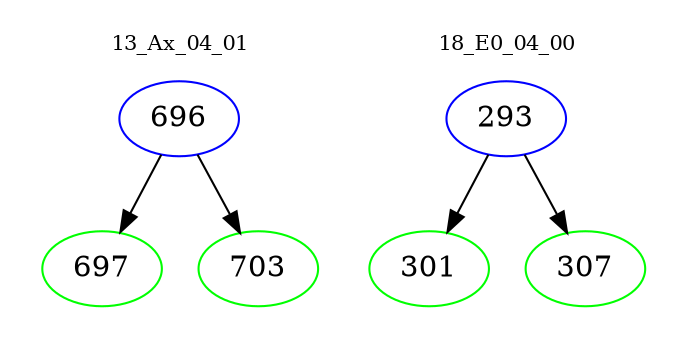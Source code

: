 digraph{
subgraph cluster_0 {
color = white
label = "13_Ax_04_01";
fontsize=10;
T0_696 [label="696", color="blue"]
T0_696 -> T0_697 [color="black"]
T0_697 [label="697", color="green"]
T0_696 -> T0_703 [color="black"]
T0_703 [label="703", color="green"]
}
subgraph cluster_1 {
color = white
label = "18_E0_04_00";
fontsize=10;
T1_293 [label="293", color="blue"]
T1_293 -> T1_301 [color="black"]
T1_301 [label="301", color="green"]
T1_293 -> T1_307 [color="black"]
T1_307 [label="307", color="green"]
}
}
